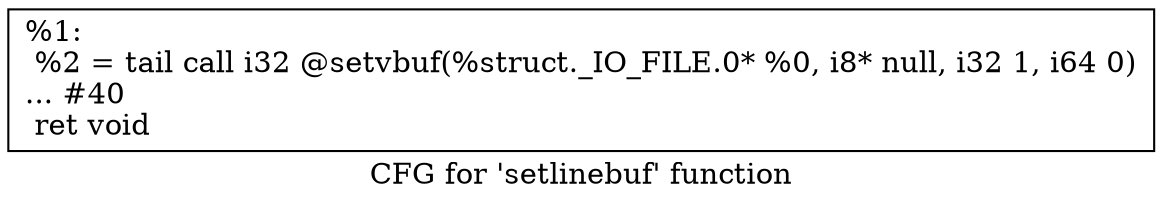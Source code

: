 digraph "CFG for 'setlinebuf' function" {
	label="CFG for 'setlinebuf' function";

	Node0x1ff6230 [shape=record,label="{%1:\l  %2 = tail call i32 @setvbuf(%struct._IO_FILE.0* %0, i8* null, i32 1, i64 0)\l... #40\l  ret void\l}"];
}
